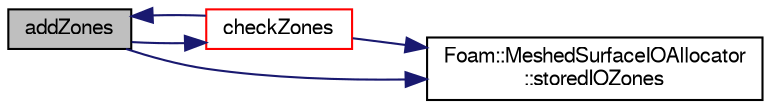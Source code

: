 digraph "addZones"
{
  bgcolor="transparent";
  edge [fontname="FreeSans",fontsize="10",labelfontname="FreeSans",labelfontsize="10"];
  node [fontname="FreeSans",fontsize="10",shape=record];
  rankdir="LR";
  Node1598 [label="addZones",height=0.2,width=0.4,color="black", fillcolor="grey75", style="filled", fontcolor="black"];
  Node1598 -> Node1599 [color="midnightblue",fontsize="10",style="solid",fontname="FreeSans"];
  Node1599 [label="checkZones",height=0.2,width=0.4,color="red",URL="$a29702.html#af68c0ce74b1ff6da07f8481db8c415ef",tooltip="Check the surface zone definitions. "];
  Node1599 -> Node1598 [color="midnightblue",fontsize="10",style="solid",fontname="FreeSans"];
  Node1599 -> Node1654 [color="midnightblue",fontsize="10",style="solid",fontname="FreeSans"];
  Node1654 [label="Foam::MeshedSurfaceIOAllocator\l::storedIOZones",height=0.2,width=0.4,color="black",URL="$a29578.html#ad588ffc8b79f669ddf3c227f0426f32f",tooltip="Non-const access to the zones. "];
  Node1598 -> Node1654 [color="midnightblue",fontsize="10",style="solid",fontname="FreeSans"];
}

